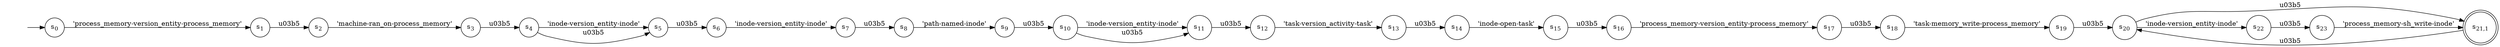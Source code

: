digraph NFA {
    rankdir = LR;
    I [style = invis];
    I -> S0;
    S0 [label = <s<sub>0</sub>>, shape = circle];
    S1 [label = <s<sub>1</sub>>, shape = circle];
    S2 [label = <s<sub>2</sub>>, shape = circle];
    S3 [label = <s<sub>3</sub>>, shape = circle];
    S4 [label = <s<sub>4</sub>>, shape = circle];
    S5 [label = <s<sub>5</sub>>, shape = circle];
    S6 [label = <s<sub>6</sub>>, shape = circle];
    S7 [label = <s<sub>7</sub>>, shape = circle];
    S8 [label = <s<sub>8</sub>>, shape = circle];
    S9 [label = <s<sub>9</sub>>, shape = circle];
    S10 [label = <s<sub>10</sub>>, shape = circle];
    S11 [label = <s<sub>11</sub>>, shape = circle];
    S12 [label = <s<sub>12</sub>>, shape = circle];
    S13 [label = <s<sub>13</sub>>, shape = circle];
    S14 [label = <s<sub>14</sub>>, shape = circle];
    S15 [label = <s<sub>15</sub>>, shape = circle];
    S16 [label = <s<sub>16</sub>>, shape = circle];
    S17 [label = <s<sub>17</sub>>, shape = circle];
    S18 [label = <s<sub>18</sub>>, shape = circle];
    S19 [label = <s<sub>19</sub>>, shape = circle];
    S20 [label = <s<sub>20</sub>>, shape = circle];
    S21 [label = <s<sub>21,1</sub>>, shape = circle, peripheries = 2];
    S21 -> S20 [label = "\u03b5"];
    S20 -> S21 [label = "\u03b5"];
    S22 [label = <s<sub>22</sub>>, shape = circle];
    S23 [label = <s<sub>23</sub>>, shape = circle];
    S23 -> S21 [label = "'process_memory-sh_write-inode'"];
    S22 -> S23 [label = "\u03b5"];
    S20 -> S22 [label = "'inode-version_entity-inode'"];
    S19 -> S20 [label = "\u03b5"];
    S18 -> S19 [label = "'task-memory_write-process_memory'"];
    S17 -> S18 [label = "\u03b5"];
    S16 -> S17 [label = "'process_memory-version_entity-process_memory'"];
    S15 -> S16 [label = "\u03b5"];
    S14 -> S15 [label = "'inode-open-task'"];
    S13 -> S14 [label = "\u03b5"];
    S12 -> S13 [label = "'task-version_activity-task'"];
    S11 -> S12 [label = "\u03b5"];
    S10 -> S11 [label = "'inode-version_entity-inode'"];
    S10 -> S11 [label = "\u03b5"];
    S9 -> S10 [label = "\u03b5"];
    S8 -> S9 [label = "'path-named-inode'"];
    S7 -> S8 [label = "\u03b5"];
    S6 -> S7 [label = "'inode-version_entity-inode'"];
    S5 -> S6 [label = "\u03b5"];
    S4 -> S5 [label = "'inode-version_entity-inode'"];
    S4 -> S5 [label = "\u03b5"];
    S3 -> S4 [label = "\u03b5"];
    S2 -> S3 [label = "'machine-ran_on-process_memory'"];
    S1 -> S2 [label = "\u03b5"];
    S0 -> S1 [label = "'process_memory-version_entity-process_memory'"];
}
